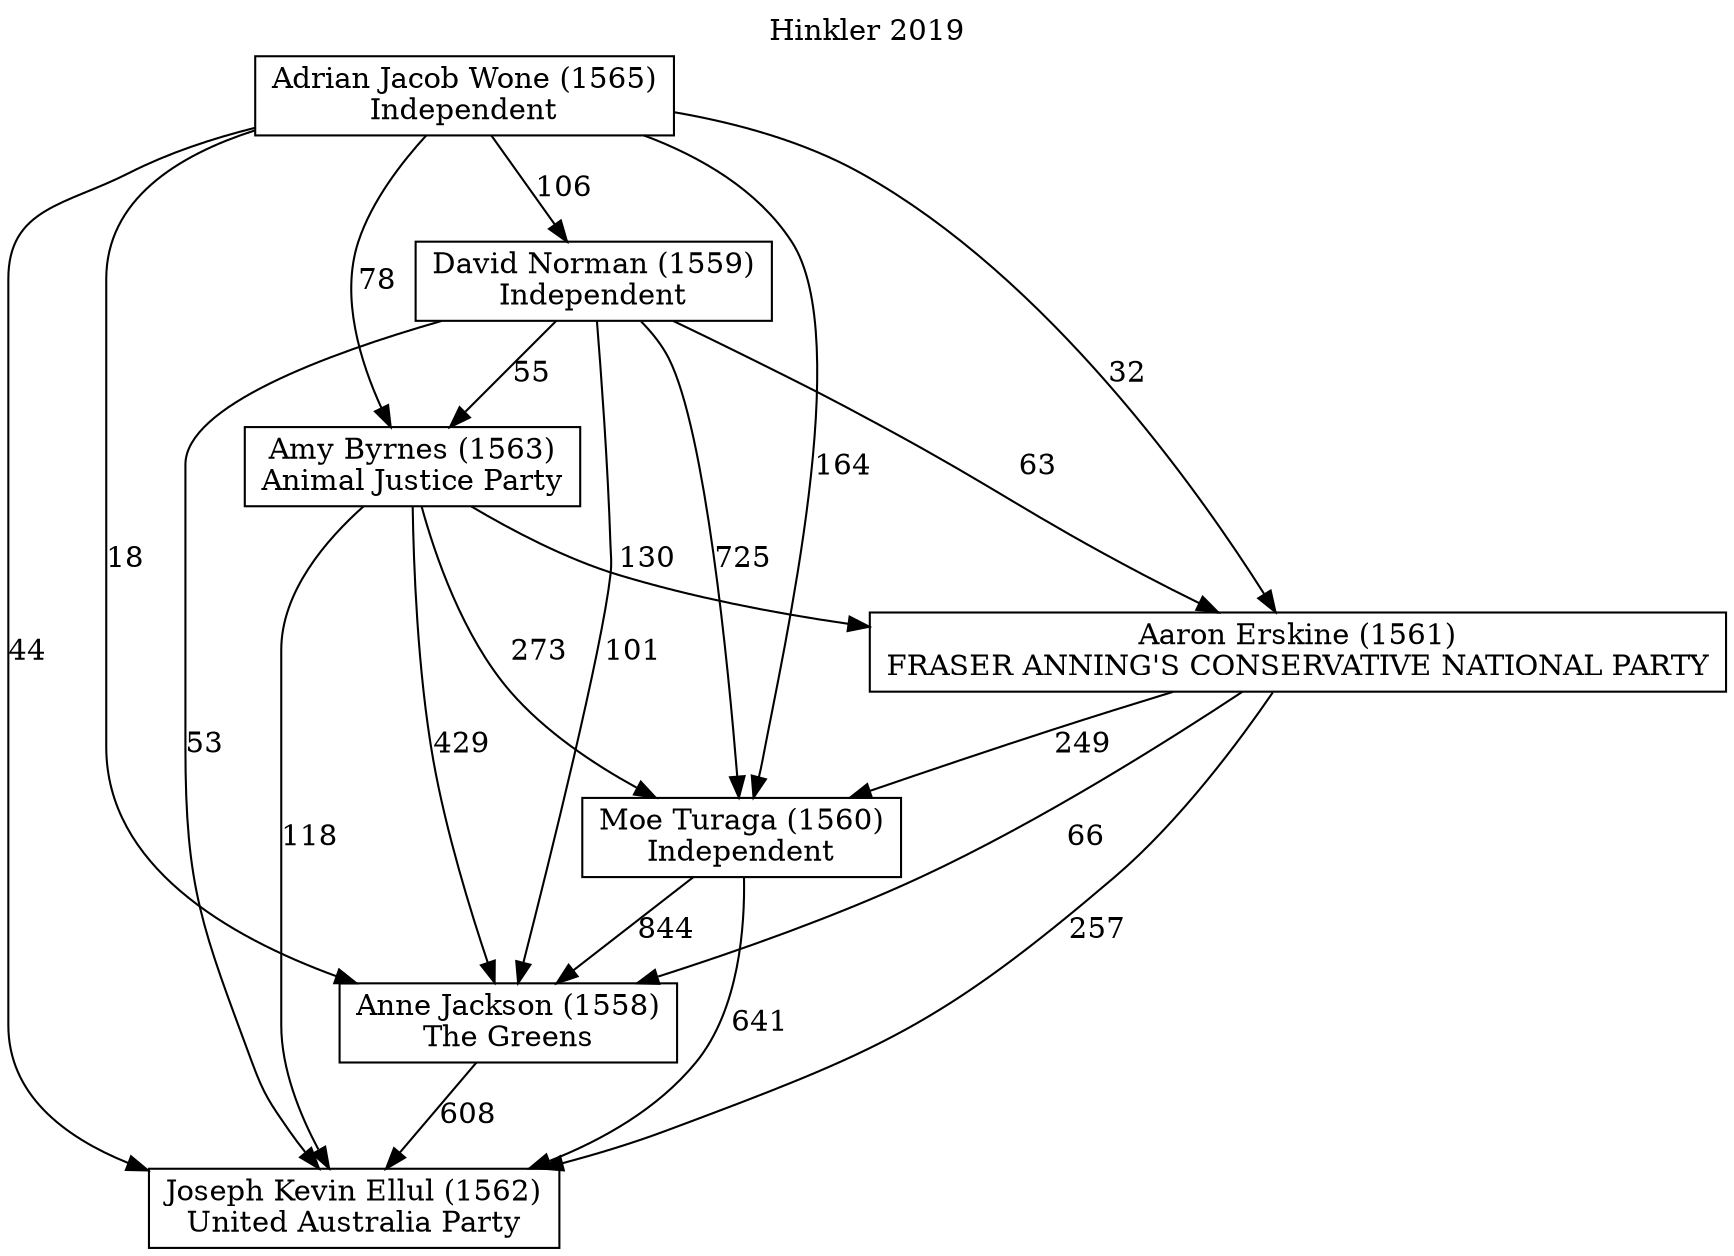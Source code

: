 // House preference flow
digraph "Joseph Kevin Ellul (1562)_Hinkler_2019" {
	graph [label="Hinkler 2019" labelloc=t mclimit=10]
	node [shape=box]
	"Joseph Kevin Ellul (1562)" [label="Joseph Kevin Ellul (1562)
United Australia Party"]
	"Anne Jackson (1558)" [label="Anne Jackson (1558)
The Greens"]
	"Moe Turaga (1560)" [label="Moe Turaga (1560)
Independent"]
	"Aaron Erskine (1561)" [label="Aaron Erskine (1561)
FRASER ANNING'S CONSERVATIVE NATIONAL PARTY"]
	"Amy Byrnes (1563)" [label="Amy Byrnes (1563)
Animal Justice Party"]
	"David Norman (1559)" [label="David Norman (1559)
Independent"]
	"Adrian Jacob Wone (1565)" [label="Adrian Jacob Wone (1565)
Independent"]
	"Anne Jackson (1558)" -> "Joseph Kevin Ellul (1562)" [label=608]
	"Moe Turaga (1560)" -> "Anne Jackson (1558)" [label=844]
	"Aaron Erskine (1561)" -> "Moe Turaga (1560)" [label=249]
	"Amy Byrnes (1563)" -> "Aaron Erskine (1561)" [label=130]
	"David Norman (1559)" -> "Amy Byrnes (1563)" [label=55]
	"Adrian Jacob Wone (1565)" -> "David Norman (1559)" [label=106]
	"Moe Turaga (1560)" -> "Joseph Kevin Ellul (1562)" [label=641]
	"Aaron Erskine (1561)" -> "Joseph Kevin Ellul (1562)" [label=257]
	"Amy Byrnes (1563)" -> "Joseph Kevin Ellul (1562)" [label=118]
	"David Norman (1559)" -> "Joseph Kevin Ellul (1562)" [label=53]
	"Adrian Jacob Wone (1565)" -> "Joseph Kevin Ellul (1562)" [label=44]
	"Adrian Jacob Wone (1565)" -> "Amy Byrnes (1563)" [label=78]
	"David Norman (1559)" -> "Aaron Erskine (1561)" [label=63]
	"Adrian Jacob Wone (1565)" -> "Aaron Erskine (1561)" [label=32]
	"Amy Byrnes (1563)" -> "Moe Turaga (1560)" [label=273]
	"David Norman (1559)" -> "Moe Turaga (1560)" [label=725]
	"Adrian Jacob Wone (1565)" -> "Moe Turaga (1560)" [label=164]
	"Aaron Erskine (1561)" -> "Anne Jackson (1558)" [label=66]
	"Amy Byrnes (1563)" -> "Anne Jackson (1558)" [label=429]
	"David Norman (1559)" -> "Anne Jackson (1558)" [label=101]
	"Adrian Jacob Wone (1565)" -> "Anne Jackson (1558)" [label=18]
}
